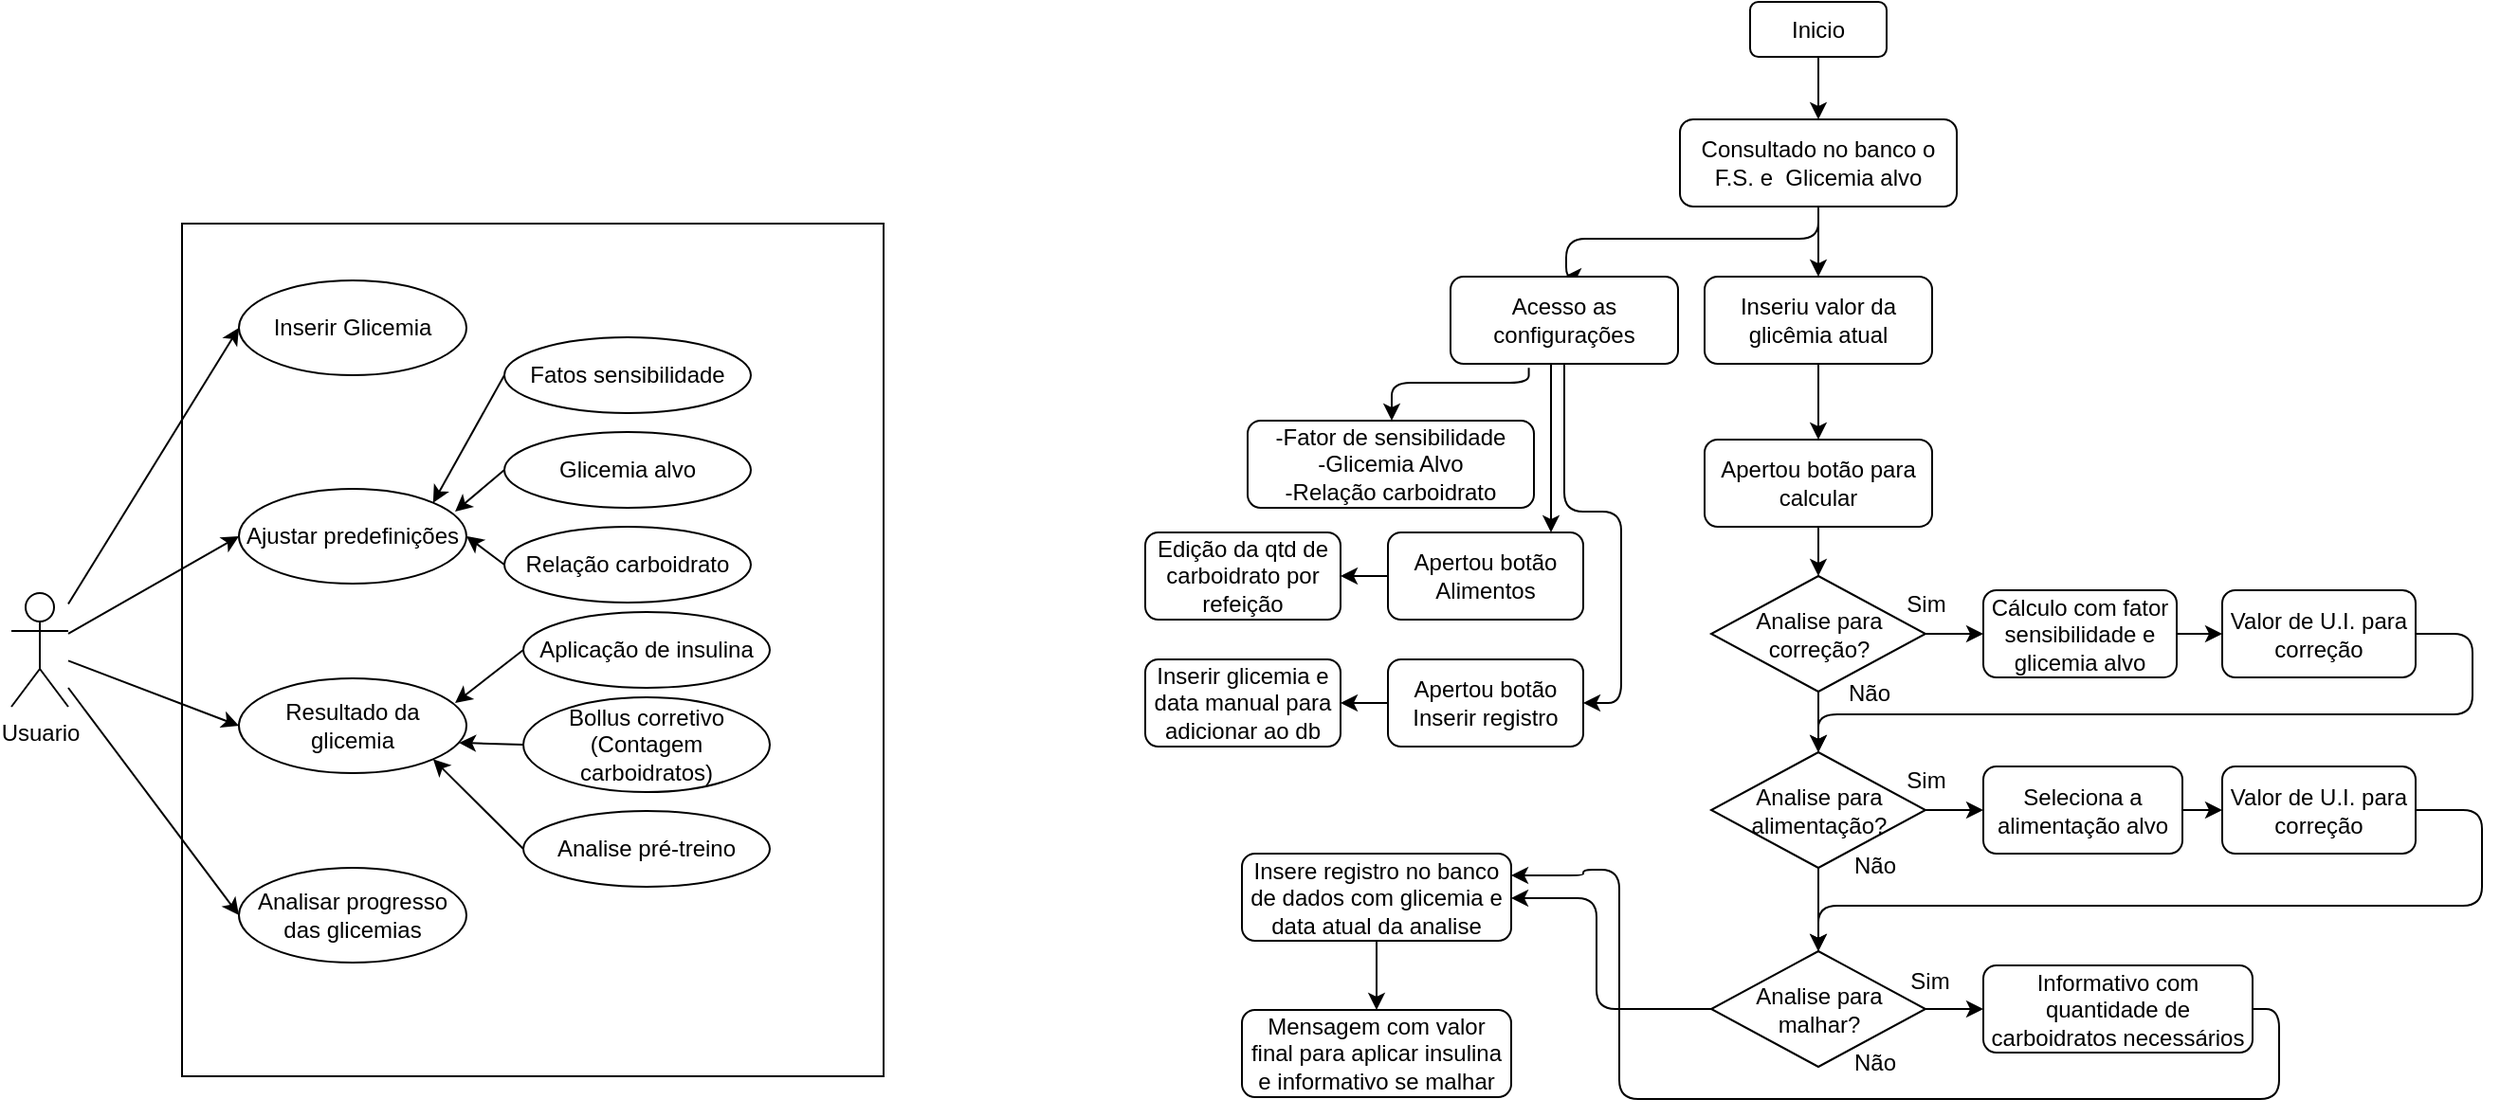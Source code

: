 <mxfile version="20.2.3" type="device"><diagram id="lJfA4VDEGTfVJaGrH42S" name="Página-1"><mxGraphModel dx="1053" dy="664" grid="0" gridSize="10" guides="1" tooltips="1" connect="1" arrows="1" fold="1" page="1" pageScale="1" pageWidth="1654" pageHeight="1169" math="0" shadow="0"><root><mxCell id="0"/><mxCell id="1" parent="0"/><mxCell id="y7UyqjQ5orA2sYNv7G1i-1" value="" style="rounded=0;whiteSpace=wrap;html=1;" vertex="1" parent="1"><mxGeometry x="350" y="170" width="370" height="450" as="geometry"/></mxCell><mxCell id="y7UyqjQ5orA2sYNv7G1i-21" style="edgeStyle=none;orthogonalLoop=1;jettySize=auto;html=1;entryX=0;entryY=0.5;entryDx=0;entryDy=0;" edge="1" parent="1" source="y7UyqjQ5orA2sYNv7G1i-2" target="y7UyqjQ5orA2sYNv7G1i-4"><mxGeometry relative="1" as="geometry"/></mxCell><mxCell id="y7UyqjQ5orA2sYNv7G1i-22" style="edgeStyle=none;orthogonalLoop=1;jettySize=auto;html=1;entryX=0;entryY=0.5;entryDx=0;entryDy=0;" edge="1" parent="1" source="y7UyqjQ5orA2sYNv7G1i-2" target="y7UyqjQ5orA2sYNv7G1i-5"><mxGeometry relative="1" as="geometry"/></mxCell><mxCell id="y7UyqjQ5orA2sYNv7G1i-23" style="edgeStyle=none;orthogonalLoop=1;jettySize=auto;html=1;entryX=0;entryY=0.5;entryDx=0;entryDy=0;" edge="1" parent="1" source="y7UyqjQ5orA2sYNv7G1i-2" target="y7UyqjQ5orA2sYNv7G1i-6"><mxGeometry relative="1" as="geometry"/></mxCell><mxCell id="y7UyqjQ5orA2sYNv7G1i-24" style="edgeStyle=none;orthogonalLoop=1;jettySize=auto;html=1;entryX=0;entryY=0.5;entryDx=0;entryDy=0;" edge="1" parent="1" source="y7UyqjQ5orA2sYNv7G1i-2" target="y7UyqjQ5orA2sYNv7G1i-20"><mxGeometry relative="1" as="geometry"/></mxCell><mxCell id="y7UyqjQ5orA2sYNv7G1i-2" value="Usuario" style="shape=umlActor;verticalLabelPosition=bottom;verticalAlign=top;html=1;outlineConnect=0;" vertex="1" parent="1"><mxGeometry x="260" y="365" width="30" height="60" as="geometry"/></mxCell><mxCell id="y7UyqjQ5orA2sYNv7G1i-4" value="Inserir Glicemia" style="ellipse;whiteSpace=wrap;html=1;" vertex="1" parent="1"><mxGeometry x="380" y="200" width="120" height="50" as="geometry"/></mxCell><mxCell id="y7UyqjQ5orA2sYNv7G1i-5" value="Ajustar predefinições" style="ellipse;whiteSpace=wrap;html=1;" vertex="1" parent="1"><mxGeometry x="380" y="310" width="120" height="50" as="geometry"/></mxCell><mxCell id="y7UyqjQ5orA2sYNv7G1i-6" value="Resultado da glicemia" style="ellipse;whiteSpace=wrap;html=1;" vertex="1" parent="1"><mxGeometry x="380" y="410" width="120" height="50" as="geometry"/></mxCell><mxCell id="y7UyqjQ5orA2sYNv7G1i-17" style="edgeStyle=none;orthogonalLoop=1;jettySize=auto;html=1;exitX=0;exitY=0.5;exitDx=0;exitDy=0;entryX=0.95;entryY=0.26;entryDx=0;entryDy=0;entryPerimeter=0;" edge="1" parent="1" source="y7UyqjQ5orA2sYNv7G1i-8" target="y7UyqjQ5orA2sYNv7G1i-6"><mxGeometry relative="1" as="geometry"/></mxCell><mxCell id="y7UyqjQ5orA2sYNv7G1i-8" value="Aplicação de insulina" style="ellipse;whiteSpace=wrap;html=1;" vertex="1" parent="1"><mxGeometry x="530" y="375" width="130" height="40" as="geometry"/></mxCell><mxCell id="y7UyqjQ5orA2sYNv7G1i-18" style="edgeStyle=none;orthogonalLoop=1;jettySize=auto;html=1;exitX=0;exitY=0.5;exitDx=0;exitDy=0;entryX=0.967;entryY=0.68;entryDx=0;entryDy=0;entryPerimeter=0;" edge="1" parent="1" source="y7UyqjQ5orA2sYNv7G1i-9" target="y7UyqjQ5orA2sYNv7G1i-6"><mxGeometry relative="1" as="geometry"/></mxCell><mxCell id="y7UyqjQ5orA2sYNv7G1i-9" value="Bollus corretivo (Contagem carboidratos)" style="ellipse;whiteSpace=wrap;html=1;" vertex="1" parent="1"><mxGeometry x="530" y="420" width="130" height="50" as="geometry"/></mxCell><mxCell id="y7UyqjQ5orA2sYNv7G1i-19" style="edgeStyle=none;orthogonalLoop=1;jettySize=auto;html=1;exitX=0;exitY=0.5;exitDx=0;exitDy=0;entryX=1;entryY=1;entryDx=0;entryDy=0;" edge="1" parent="1" source="y7UyqjQ5orA2sYNv7G1i-10" target="y7UyqjQ5orA2sYNv7G1i-6"><mxGeometry relative="1" as="geometry"/></mxCell><mxCell id="y7UyqjQ5orA2sYNv7G1i-10" value="Analise pré-treino" style="ellipse;whiteSpace=wrap;html=1;" vertex="1" parent="1"><mxGeometry x="530" y="480" width="130" height="40" as="geometry"/></mxCell><mxCell id="y7UyqjQ5orA2sYNv7G1i-14" style="orthogonalLoop=1;jettySize=auto;html=1;exitX=0;exitY=0.5;exitDx=0;exitDy=0;entryX=1;entryY=0;entryDx=0;entryDy=0;" edge="1" parent="1" source="y7UyqjQ5orA2sYNv7G1i-11" target="y7UyqjQ5orA2sYNv7G1i-5"><mxGeometry relative="1" as="geometry"/></mxCell><mxCell id="y7UyqjQ5orA2sYNv7G1i-11" value="Fatos sensibilidade&lt;span style=&quot;color: rgba(0, 0, 0, 0); font-family: monospace; font-size: 0px; text-align: start;&quot;&gt;%3CmxGraphModel%3E%3Croot%3E%3CmxCell%20id%3D%220%22%2F%3E%3CmxCell%20id%3D%221%22%20parent%3D%220%22%2F%3E%3CmxCell%20id%3D%222%22%20value%3D%22Aplica%C3%A7%C3%A3o%20de%20insulina%22%20style%3D%22ellipse%3BwhiteSpace%3Dwrap%3Bhtml%3D1%3B%22%20vertex%3D%221%22%20parent%3D%221%22%3E%3CmxGeometry%20x%3D%22520%22%20y%3D%22400%22%20width%3D%22130%22%20height%3D%2240%22%20as%3D%22geometry%22%2F%3E%3C%2FmxCell%3E%3C%2Froot%3E%3C%2FmxGraphModel%3E&lt;/span&gt;" style="ellipse;whiteSpace=wrap;html=1;" vertex="1" parent="1"><mxGeometry x="520" y="230" width="130" height="40" as="geometry"/></mxCell><mxCell id="y7UyqjQ5orA2sYNv7G1i-15" style="edgeStyle=none;orthogonalLoop=1;jettySize=auto;html=1;exitX=0;exitY=0.5;exitDx=0;exitDy=0;entryX=0.95;entryY=0.24;entryDx=0;entryDy=0;entryPerimeter=0;" edge="1" parent="1" source="y7UyqjQ5orA2sYNv7G1i-12" target="y7UyqjQ5orA2sYNv7G1i-5"><mxGeometry relative="1" as="geometry"/></mxCell><mxCell id="y7UyqjQ5orA2sYNv7G1i-12" value="Glicemia alvo" style="ellipse;whiteSpace=wrap;html=1;" vertex="1" parent="1"><mxGeometry x="520" y="280" width="130" height="40" as="geometry"/></mxCell><mxCell id="y7UyqjQ5orA2sYNv7G1i-16" style="edgeStyle=none;orthogonalLoop=1;jettySize=auto;html=1;exitX=0;exitY=0.5;exitDx=0;exitDy=0;entryX=1;entryY=0.5;entryDx=0;entryDy=0;" edge="1" parent="1" source="y7UyqjQ5orA2sYNv7G1i-13" target="y7UyqjQ5orA2sYNv7G1i-5"><mxGeometry relative="1" as="geometry"/></mxCell><mxCell id="y7UyqjQ5orA2sYNv7G1i-13" value="Relação carboidrato" style="ellipse;whiteSpace=wrap;html=1;" vertex="1" parent="1"><mxGeometry x="520" y="330" width="130" height="40" as="geometry"/></mxCell><mxCell id="y7UyqjQ5orA2sYNv7G1i-20" value="Analisar progresso das glicemias" style="ellipse;whiteSpace=wrap;html=1;" vertex="1" parent="1"><mxGeometry x="380" y="510" width="120" height="50" as="geometry"/></mxCell><mxCell id="y7UyqjQ5orA2sYNv7G1i-28" value="" style="edgeStyle=none;orthogonalLoop=1;jettySize=auto;html=1;" edge="1" parent="1" source="y7UyqjQ5orA2sYNv7G1i-26" target="y7UyqjQ5orA2sYNv7G1i-27"><mxGeometry relative="1" as="geometry"/></mxCell><mxCell id="y7UyqjQ5orA2sYNv7G1i-67" style="edgeStyle=orthogonalEdgeStyle;orthogonalLoop=1;jettySize=auto;html=1;entryX=0.5;entryY=0;entryDx=0;entryDy=0;" edge="1" parent="1" source="y7UyqjQ5orA2sYNv7G1i-26" target="y7UyqjQ5orA2sYNv7G1i-66"><mxGeometry relative="1" as="geometry"><Array as="points"><mxPoint x="1213" y="178"/><mxPoint x="1080" y="178"/><mxPoint x="1080" y="198"/></Array></mxGeometry></mxCell><mxCell id="y7UyqjQ5orA2sYNv7G1i-26" value="Consultado no banco o F.S. e&amp;nbsp; Glicemia alvo" style="rounded=1;whiteSpace=wrap;html=1;" vertex="1" parent="1"><mxGeometry x="1140" y="115" width="146" height="46" as="geometry"/></mxCell><mxCell id="y7UyqjQ5orA2sYNv7G1i-33" value="" style="edgeStyle=none;orthogonalLoop=1;jettySize=auto;html=1;" edge="1" parent="1" source="y7UyqjQ5orA2sYNv7G1i-27" target="y7UyqjQ5orA2sYNv7G1i-32"><mxGeometry relative="1" as="geometry"/></mxCell><mxCell id="y7UyqjQ5orA2sYNv7G1i-27" value="Inseriu valor da glicêmia atual" style="rounded=1;whiteSpace=wrap;html=1;" vertex="1" parent="1"><mxGeometry x="1153" y="198" width="120" height="46" as="geometry"/></mxCell><mxCell id="y7UyqjQ5orA2sYNv7G1i-35" value="" style="edgeStyle=none;orthogonalLoop=1;jettySize=auto;html=1;" edge="1" parent="1" source="y7UyqjQ5orA2sYNv7G1i-32" target="y7UyqjQ5orA2sYNv7G1i-34"><mxGeometry relative="1" as="geometry"/></mxCell><mxCell id="y7UyqjQ5orA2sYNv7G1i-32" value="Apertou botão para calcular" style="rounded=1;whiteSpace=wrap;html=1;" vertex="1" parent="1"><mxGeometry x="1153" y="284" width="120" height="46" as="geometry"/></mxCell><mxCell id="y7UyqjQ5orA2sYNv7G1i-38" value="" style="edgeStyle=none;orthogonalLoop=1;jettySize=auto;html=1;" edge="1" parent="1" source="y7UyqjQ5orA2sYNv7G1i-34" target="y7UyqjQ5orA2sYNv7G1i-36"><mxGeometry relative="1" as="geometry"/></mxCell><mxCell id="y7UyqjQ5orA2sYNv7G1i-53" value="" style="edgeStyle=none;orthogonalLoop=1;jettySize=auto;html=1;" edge="1" parent="1" source="y7UyqjQ5orA2sYNv7G1i-34" target="y7UyqjQ5orA2sYNv7G1i-39"><mxGeometry relative="1" as="geometry"/></mxCell><mxCell id="y7UyqjQ5orA2sYNv7G1i-34" value="Analise para correção?" style="rhombus;whiteSpace=wrap;html=1;" vertex="1" parent="1"><mxGeometry x="1156.5" y="356" width="113" height="61" as="geometry"/></mxCell><mxCell id="y7UyqjQ5orA2sYNv7G1i-46" value="" style="edgeStyle=none;orthogonalLoop=1;jettySize=auto;html=1;" edge="1" parent="1" source="y7UyqjQ5orA2sYNv7G1i-36" target="y7UyqjQ5orA2sYNv7G1i-44"><mxGeometry relative="1" as="geometry"/></mxCell><mxCell id="y7UyqjQ5orA2sYNv7G1i-36" value="Cálculo com fator sensibilidade e glicemia alvo" style="rounded=1;whiteSpace=wrap;html=1;" vertex="1" parent="1"><mxGeometry x="1300" y="363.5" width="102" height="46" as="geometry"/></mxCell><mxCell id="y7UyqjQ5orA2sYNv7G1i-41" value="" style="edgeStyle=none;orthogonalLoop=1;jettySize=auto;html=1;" edge="1" parent="1" source="y7UyqjQ5orA2sYNv7G1i-39" target="y7UyqjQ5orA2sYNv7G1i-40"><mxGeometry relative="1" as="geometry"/></mxCell><mxCell id="y7UyqjQ5orA2sYNv7G1i-54" value="" style="edgeStyle=none;orthogonalLoop=1;jettySize=auto;html=1;" edge="1" parent="1" source="y7UyqjQ5orA2sYNv7G1i-39" target="y7UyqjQ5orA2sYNv7G1i-42"><mxGeometry relative="1" as="geometry"/></mxCell><mxCell id="y7UyqjQ5orA2sYNv7G1i-39" value="Analise para alimentação?" style="rhombus;whiteSpace=wrap;html=1;" vertex="1" parent="1"><mxGeometry x="1156.5" y="449" width="113" height="61" as="geometry"/></mxCell><mxCell id="y7UyqjQ5orA2sYNv7G1i-47" value="" style="edgeStyle=none;orthogonalLoop=1;jettySize=auto;html=1;" edge="1" parent="1" source="y7UyqjQ5orA2sYNv7G1i-40" target="y7UyqjQ5orA2sYNv7G1i-45"><mxGeometry relative="1" as="geometry"/></mxCell><mxCell id="y7UyqjQ5orA2sYNv7G1i-40" value="Seleciona a alimentação alvo" style="rounded=1;whiteSpace=wrap;html=1;" vertex="1" parent="1"><mxGeometry x="1300" y="456.5" width="105" height="46" as="geometry"/></mxCell><mxCell id="y7UyqjQ5orA2sYNv7G1i-52" value="" style="edgeStyle=none;orthogonalLoop=1;jettySize=auto;html=1;" edge="1" parent="1" source="y7UyqjQ5orA2sYNv7G1i-42" target="y7UyqjQ5orA2sYNv7G1i-49"><mxGeometry relative="1" as="geometry"/></mxCell><mxCell id="y7UyqjQ5orA2sYNv7G1i-58" value="" style="edgeStyle=orthogonalEdgeStyle;orthogonalLoop=1;jettySize=auto;html=1;" edge="1" parent="1" source="y7UyqjQ5orA2sYNv7G1i-42" target="y7UyqjQ5orA2sYNv7G1i-57"><mxGeometry relative="1" as="geometry"><Array as="points"><mxPoint x="1096" y="585"/><mxPoint x="1096" y="526"/></Array></mxGeometry></mxCell><mxCell id="y7UyqjQ5orA2sYNv7G1i-42" value="Analise para malhar?" style="rhombus;whiteSpace=wrap;html=1;" vertex="1" parent="1"><mxGeometry x="1156.5" y="554" width="113" height="61" as="geometry"/></mxCell><mxCell id="y7UyqjQ5orA2sYNv7G1i-55" style="edgeStyle=orthogonalEdgeStyle;orthogonalLoop=1;jettySize=auto;html=1;entryX=0.5;entryY=0;entryDx=0;entryDy=0;" edge="1" parent="1" source="y7UyqjQ5orA2sYNv7G1i-44" target="y7UyqjQ5orA2sYNv7G1i-39"><mxGeometry relative="1" as="geometry"><Array as="points"><mxPoint x="1558" y="386"/><mxPoint x="1558" y="429"/><mxPoint x="1213" y="429"/></Array></mxGeometry></mxCell><mxCell id="y7UyqjQ5orA2sYNv7G1i-44" value="Valor de U.I. para correção" style="rounded=1;whiteSpace=wrap;html=1;" vertex="1" parent="1"><mxGeometry x="1426" y="363.5" width="102" height="46" as="geometry"/></mxCell><mxCell id="y7UyqjQ5orA2sYNv7G1i-56" style="edgeStyle=orthogonalEdgeStyle;orthogonalLoop=1;jettySize=auto;html=1;entryX=0.5;entryY=0;entryDx=0;entryDy=0;" edge="1" parent="1" source="y7UyqjQ5orA2sYNv7G1i-45" target="y7UyqjQ5orA2sYNv7G1i-42"><mxGeometry relative="1" as="geometry"><Array as="points"><mxPoint x="1563" y="480"/><mxPoint x="1563" y="530"/><mxPoint x="1213" y="530"/></Array></mxGeometry></mxCell><mxCell id="y7UyqjQ5orA2sYNv7G1i-45" value="Valor de U.I. para correção" style="rounded=1;whiteSpace=wrap;html=1;" vertex="1" parent="1"><mxGeometry x="1426" y="456.5" width="102" height="46" as="geometry"/></mxCell><mxCell id="y7UyqjQ5orA2sYNv7G1i-59" style="edgeStyle=orthogonalEdgeStyle;orthogonalLoop=1;jettySize=auto;html=1;entryX=1;entryY=0.25;entryDx=0;entryDy=0;" edge="1" parent="1" source="y7UyqjQ5orA2sYNv7G1i-49" target="y7UyqjQ5orA2sYNv7G1i-57"><mxGeometry relative="1" as="geometry"><Array as="points"><mxPoint x="1456" y="585"/><mxPoint x="1456" y="632"/><mxPoint x="1108" y="632"/><mxPoint x="1108" y="511"/><mxPoint x="1089" y="511"/><mxPoint x="1089" y="514"/></Array></mxGeometry></mxCell><mxCell id="y7UyqjQ5orA2sYNv7G1i-49" value="Informativo com quantidade de carboidratos necessários" style="rounded=1;whiteSpace=wrap;html=1;" vertex="1" parent="1"><mxGeometry x="1300" y="561.5" width="142" height="46" as="geometry"/></mxCell><mxCell id="y7UyqjQ5orA2sYNv7G1i-80" value="" style="edgeStyle=orthogonalEdgeStyle;orthogonalLoop=1;jettySize=auto;html=1;" edge="1" parent="1" source="y7UyqjQ5orA2sYNv7G1i-57" target="y7UyqjQ5orA2sYNv7G1i-79"><mxGeometry relative="1" as="geometry"/></mxCell><mxCell id="y7UyqjQ5orA2sYNv7G1i-57" value="Insere registro no banco de dados com glicemia e data atual da analise" style="rounded=1;whiteSpace=wrap;html=1;" vertex="1" parent="1"><mxGeometry x="909" y="502.5" width="142" height="46" as="geometry"/></mxCell><mxCell id="y7UyqjQ5orA2sYNv7G1i-60" value="Sim&lt;br&gt;" style="text;html=1;strokeColor=none;fillColor=none;align=center;verticalAlign=middle;whiteSpace=wrap;rounded=0;" vertex="1" parent="1"><mxGeometry x="1240" y="356" width="60" height="30" as="geometry"/></mxCell><mxCell id="y7UyqjQ5orA2sYNv7G1i-61" value="Não" style="text;html=1;strokeColor=none;fillColor=none;align=center;verticalAlign=middle;whiteSpace=wrap;rounded=0;" vertex="1" parent="1"><mxGeometry x="1213" y="494" width="60" height="30" as="geometry"/></mxCell><mxCell id="y7UyqjQ5orA2sYNv7G1i-62" value="Sim&lt;br&gt;" style="text;html=1;strokeColor=none;fillColor=none;align=center;verticalAlign=middle;whiteSpace=wrap;rounded=0;" vertex="1" parent="1"><mxGeometry x="1240" y="449" width="60" height="30" as="geometry"/></mxCell><mxCell id="y7UyqjQ5orA2sYNv7G1i-63" value="Sim&lt;br&gt;" style="text;html=1;strokeColor=none;fillColor=none;align=center;verticalAlign=middle;whiteSpace=wrap;rounded=0;" vertex="1" parent="1"><mxGeometry x="1242" y="555" width="60" height="30" as="geometry"/></mxCell><mxCell id="y7UyqjQ5orA2sYNv7G1i-64" value="Não" style="text;html=1;strokeColor=none;fillColor=none;align=center;verticalAlign=middle;whiteSpace=wrap;rounded=0;" vertex="1" parent="1"><mxGeometry x="1209.5" y="403" width="60" height="30" as="geometry"/></mxCell><mxCell id="y7UyqjQ5orA2sYNv7G1i-65" value="Não" style="text;html=1;strokeColor=none;fillColor=none;align=center;verticalAlign=middle;whiteSpace=wrap;rounded=0;" vertex="1" parent="1"><mxGeometry x="1213" y="598" width="60" height="30" as="geometry"/></mxCell><mxCell id="y7UyqjQ5orA2sYNv7G1i-69" style="edgeStyle=orthogonalEdgeStyle;orthogonalLoop=1;jettySize=auto;html=1;exitX=0.344;exitY=1.047;exitDx=0;exitDy=0;exitPerimeter=0;" edge="1" parent="1" source="y7UyqjQ5orA2sYNv7G1i-66" target="y7UyqjQ5orA2sYNv7G1i-68"><mxGeometry relative="1" as="geometry"><Array as="points"><mxPoint x="1060" y="254"/><mxPoint x="988" y="254"/></Array></mxGeometry></mxCell><mxCell id="y7UyqjQ5orA2sYNv7G1i-72" style="edgeStyle=orthogonalEdgeStyle;orthogonalLoop=1;jettySize=auto;html=1;" edge="1" parent="1" source="y7UyqjQ5orA2sYNv7G1i-66" target="y7UyqjQ5orA2sYNv7G1i-71"><mxGeometry relative="1" as="geometry"><Array as="points"><mxPoint x="1072" y="290"/><mxPoint x="1072" y="290"/></Array></mxGeometry></mxCell><mxCell id="y7UyqjQ5orA2sYNv7G1i-76" style="edgeStyle=orthogonalEdgeStyle;orthogonalLoop=1;jettySize=auto;html=1;entryX=1;entryY=0.5;entryDx=0;entryDy=0;" edge="1" parent="1" source="y7UyqjQ5orA2sYNv7G1i-66" target="y7UyqjQ5orA2sYNv7G1i-75"><mxGeometry relative="1" as="geometry"/></mxCell><mxCell id="y7UyqjQ5orA2sYNv7G1i-66" value="Acesso as configurações" style="rounded=1;whiteSpace=wrap;html=1;" vertex="1" parent="1"><mxGeometry x="1019" y="198" width="120" height="46" as="geometry"/></mxCell><mxCell id="y7UyqjQ5orA2sYNv7G1i-68" value="-Fator de sensibilidade&lt;br&gt;-Glicemia Alvo&lt;br&gt;-Relação carboidrato" style="rounded=1;whiteSpace=wrap;html=1;" vertex="1" parent="1"><mxGeometry x="912" y="274" width="151" height="46" as="geometry"/></mxCell><mxCell id="y7UyqjQ5orA2sYNv7G1i-74" value="" style="edgeStyle=orthogonalEdgeStyle;orthogonalLoop=1;jettySize=auto;html=1;" edge="1" parent="1" source="y7UyqjQ5orA2sYNv7G1i-71" target="y7UyqjQ5orA2sYNv7G1i-73"><mxGeometry relative="1" as="geometry"/></mxCell><mxCell id="y7UyqjQ5orA2sYNv7G1i-71" value="Apertou botão Alimentos" style="rounded=1;whiteSpace=wrap;html=1;" vertex="1" parent="1"><mxGeometry x="986" y="333" width="103" height="46" as="geometry"/></mxCell><mxCell id="y7UyqjQ5orA2sYNv7G1i-73" value="Edição da qtd de carboidrato por refeição" style="rounded=1;whiteSpace=wrap;html=1;" vertex="1" parent="1"><mxGeometry x="858" y="333" width="103" height="46" as="geometry"/></mxCell><mxCell id="y7UyqjQ5orA2sYNv7G1i-78" value="" style="edgeStyle=orthogonalEdgeStyle;orthogonalLoop=1;jettySize=auto;html=1;" edge="1" parent="1" source="y7UyqjQ5orA2sYNv7G1i-75" target="y7UyqjQ5orA2sYNv7G1i-77"><mxGeometry relative="1" as="geometry"/></mxCell><mxCell id="y7UyqjQ5orA2sYNv7G1i-75" value="Apertou botão Inserir registro" style="rounded=1;whiteSpace=wrap;html=1;" vertex="1" parent="1"><mxGeometry x="986" y="400" width="103" height="46" as="geometry"/></mxCell><mxCell id="y7UyqjQ5orA2sYNv7G1i-77" value="Inserir glicemia e data manual para adicionar ao db" style="rounded=1;whiteSpace=wrap;html=1;" vertex="1" parent="1"><mxGeometry x="858" y="400" width="103" height="46" as="geometry"/></mxCell><mxCell id="y7UyqjQ5orA2sYNv7G1i-79" value="Mensagem com valor final para aplicar insulina e informativo se malhar" style="rounded=1;whiteSpace=wrap;html=1;" vertex="1" parent="1"><mxGeometry x="909" y="585" width="142" height="46" as="geometry"/></mxCell><mxCell id="y7UyqjQ5orA2sYNv7G1i-83" style="edgeStyle=orthogonalEdgeStyle;orthogonalLoop=1;jettySize=auto;html=1;entryX=0.5;entryY=0;entryDx=0;entryDy=0;" edge="1" parent="1" source="y7UyqjQ5orA2sYNv7G1i-81" target="y7UyqjQ5orA2sYNv7G1i-26"><mxGeometry relative="1" as="geometry"/></mxCell><mxCell id="y7UyqjQ5orA2sYNv7G1i-81" value="Inicio" style="rounded=1;whiteSpace=wrap;html=1;" vertex="1" parent="1"><mxGeometry x="1177" y="53" width="72" height="29" as="geometry"/></mxCell></root></mxGraphModel></diagram></mxfile>